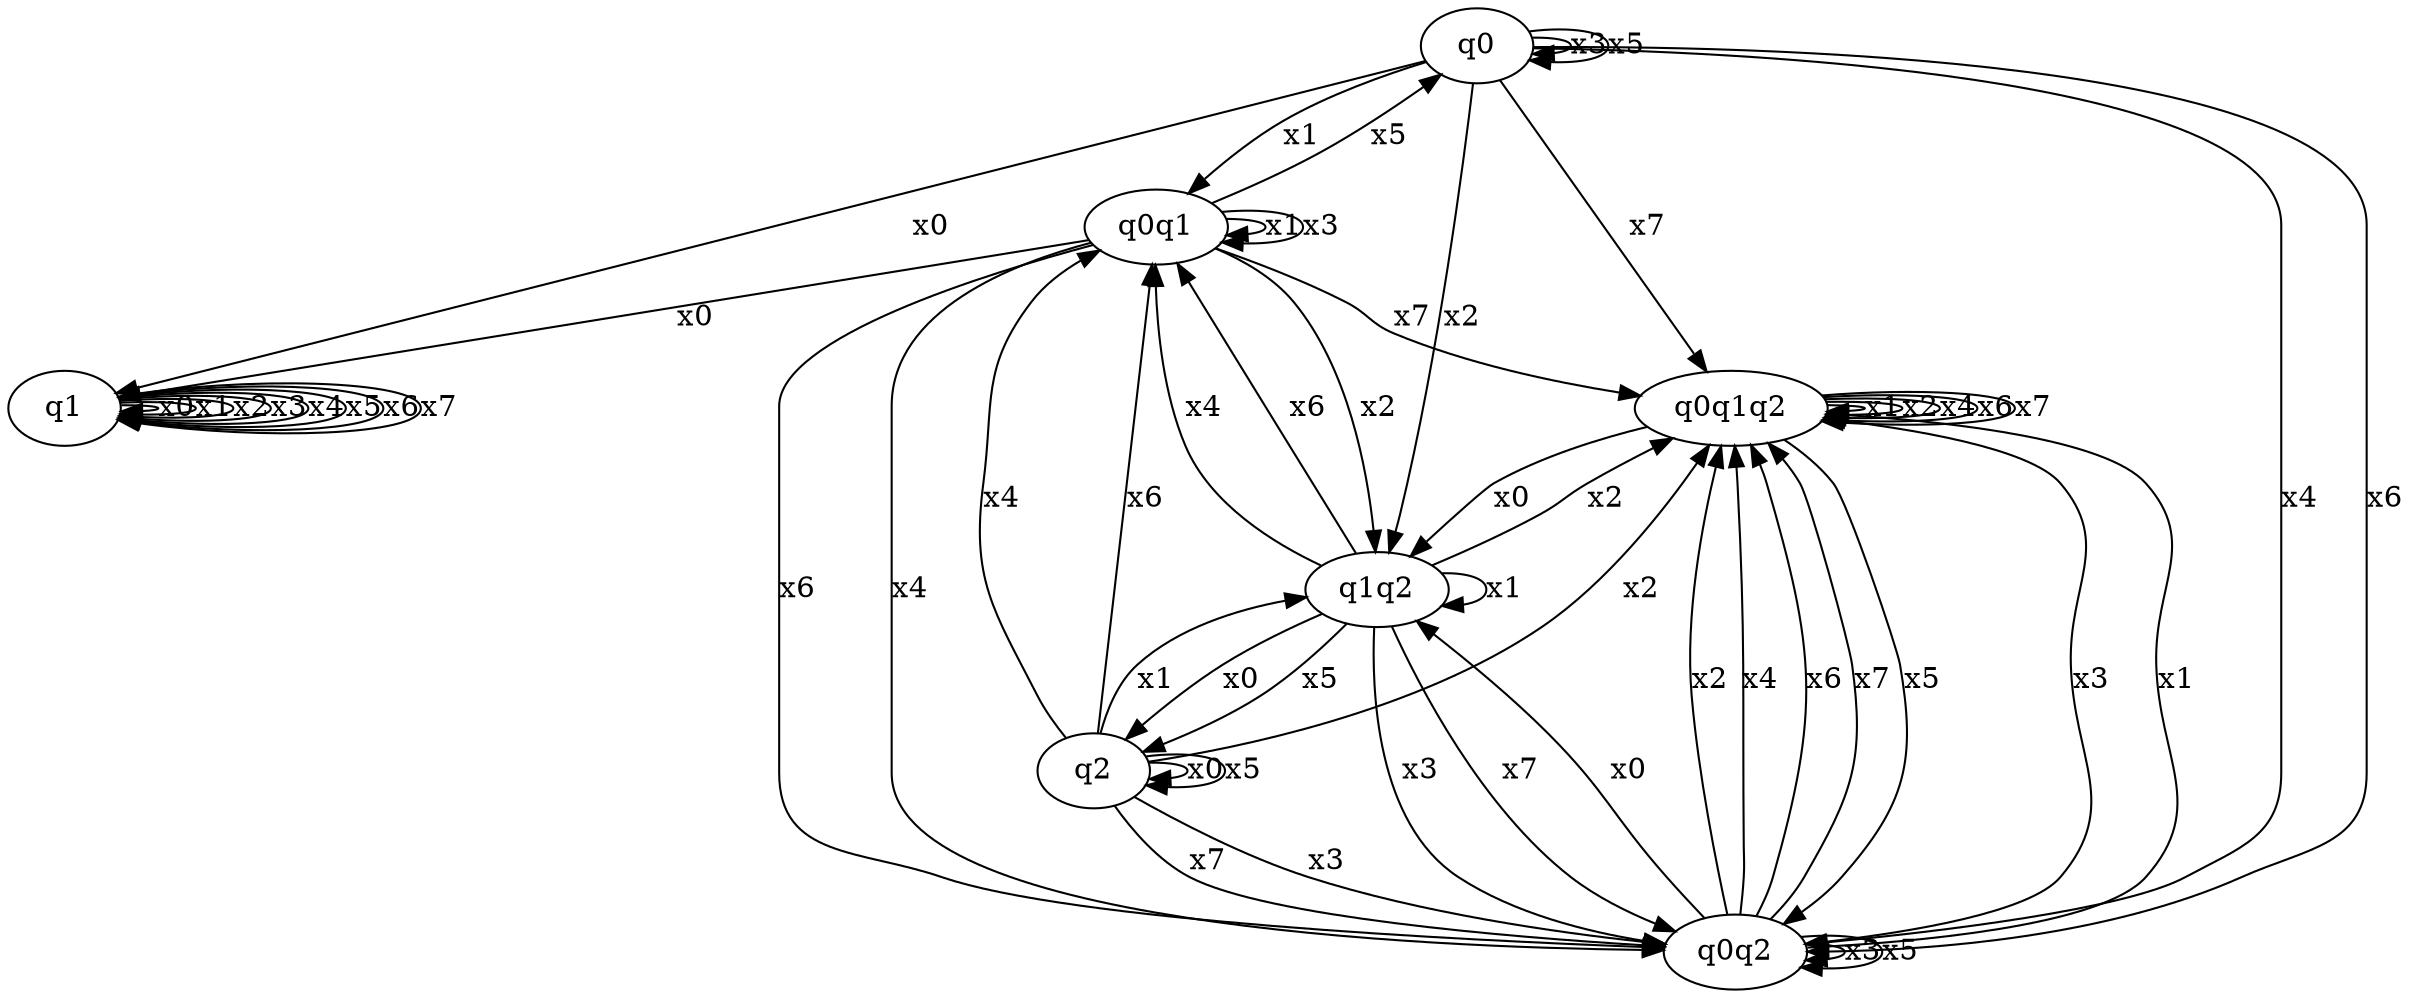 digraph G {
"q0";
"q1";
"q0q1";
"q1q2";
"q0q2";
"q0q1q2";
"q2";
"q0" -> "q1" [label="x0"];
"q0" -> "q0q1" [label="x1"];
"q0" -> "q1q2" [label="x2"];
"q0" -> "q0" [label="x3"];
"q0" -> "q0q2" [label="x4"];
"q0" -> "q0" [label="x5"];
"q0" -> "q0q2" [label="x6"];
"q0" -> "q0q1q2" [label="x7"];
"q1" -> "q1" [label="x0"];
"q1" -> "q1" [label="x1"];
"q1" -> "q1" [label="x2"];
"q1" -> "q1" [label="x3"];
"q1" -> "q1" [label="x4"];
"q1" -> "q1" [label="x5"];
"q1" -> "q1" [label="x6"];
"q1" -> "q1" [label="x7"];
"q0q1" -> "q1" [label="x0"];
"q0q1" -> "q0q1" [label="x1"];
"q0q1" -> "q1q2" [label="x2"];
"q0q1" -> "q0q1" [label="x3"];
"q0q1" -> "q0q2" [label="x4"];
"q0q1" -> "q0" [label="x5"];
"q0q1" -> "q0q2" [label="x6"];
"q0q1" -> "q0q1q2" [label="x7"];
"q1q2" -> "q2" [label="x0"];
"q1q2" -> "q1q2" [label="x1"];
"q1q2" -> "q0q1q2" [label="x2"];
"q1q2" -> "q0q2" [label="x3"];
"q1q2" -> "q0q1" [label="x4"];
"q1q2" -> "q2" [label="x5"];
"q1q2" -> "q0q1" [label="x6"];
"q1q2" -> "q0q2" [label="x7"];
"q0q2" -> "q1q2" [label="x0"];
"q0q2" -> "q0q1q2" [label="x1"];
"q0q2" -> "q0q1q2" [label="x2"];
"q0q2" -> "q0q2" [label="x3"];
"q0q2" -> "q0q1q2" [label="x4"];
"q0q2" -> "q0q2" [label="x5"];
"q0q2" -> "q0q1q2" [label="x6"];
"q0q2" -> "q0q1q2" [label="x7"];
"q0q1q2" -> "q1q2" [label="x0"];
"q0q1q2" -> "q0q1q2" [label="x1"];
"q0q1q2" -> "q0q1q2" [label="x2"];
"q0q1q2" -> "q0q2" [label="x3"];
"q0q1q2" -> "q0q1q2" [label="x4"];
"q0q1q2" -> "q0q2" [label="x5"];
"q0q1q2" -> "q0q1q2" [label="x6"];
"q0q1q2" -> "q0q1q2" [label="x7"];
"q2" -> "q2" [label="x0"];
"q2" -> "q1q2" [label="x1"];
"q2" -> "q0q1q2" [label="x2"];
"q2" -> "q0q2" [label="x3"];
"q2" -> "q0q1" [label="x4"];
"q2" -> "q2" [label="x5"];
"q2" -> "q0q1" [label="x6"];
"q2" -> "q0q2" [label="x7"];
}
